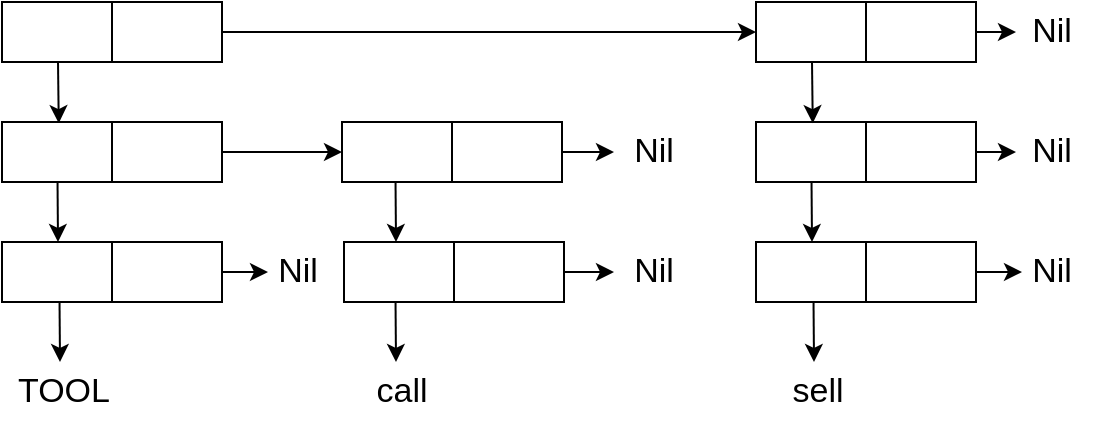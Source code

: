 <mxfile version="20.8.18" type="device"><diagram name="Страница 1" id="NMt-MFmWjL-iqUVH-wSK"><mxGraphModel dx="1050" dy="483" grid="1" gridSize="10" guides="1" tooltips="1" connect="1" arrows="1" fold="1" page="1" pageScale="1" pageWidth="827" pageHeight="1169" math="0" shadow="0"><root><mxCell id="0"/><mxCell id="1" parent="0"/><mxCell id="soEjkPzyKsZZ0691d658-27" value="" style="shape=table;startSize=0;container=1;collapsible=0;childLayout=tableLayout;fontSize=16;" vertex="1" parent="1"><mxGeometry x="103" y="130" width="110" height="30" as="geometry"/></mxCell><mxCell id="soEjkPzyKsZZ0691d658-28" value="" style="shape=tableRow;horizontal=0;startSize=0;swimlaneHead=0;swimlaneBody=0;strokeColor=inherit;top=0;left=0;bottom=0;right=0;collapsible=0;dropTarget=0;fillColor=none;points=[[0,0.5],[1,0.5]];portConstraint=eastwest;fontSize=16;" vertex="1" parent="soEjkPzyKsZZ0691d658-27"><mxGeometry width="110" height="30" as="geometry"/></mxCell><mxCell id="soEjkPzyKsZZ0691d658-29" value="" style="shape=partialRectangle;html=1;whiteSpace=wrap;connectable=0;strokeColor=inherit;overflow=hidden;fillColor=none;top=0;left=0;bottom=0;right=0;pointerEvents=1;fontSize=16;" vertex="1" parent="soEjkPzyKsZZ0691d658-28"><mxGeometry width="55" height="30" as="geometry"><mxRectangle width="55" height="30" as="alternateBounds"/></mxGeometry></mxCell><mxCell id="soEjkPzyKsZZ0691d658-30" value="" style="shape=partialRectangle;html=1;whiteSpace=wrap;connectable=0;strokeColor=inherit;overflow=hidden;fillColor=none;top=0;left=0;bottom=0;right=0;pointerEvents=1;fontSize=16;" vertex="1" parent="soEjkPzyKsZZ0691d658-28"><mxGeometry x="55" width="55" height="30" as="geometry"><mxRectangle width="55" height="30" as="alternateBounds"/></mxGeometry></mxCell><mxCell id="soEjkPzyKsZZ0691d658-31" value="" style="endArrow=classic;html=1;rounded=0;entryX=0.258;entryY=0.02;entryDx=0;entryDy=0;entryPerimeter=0;" edge="1" parent="1"><mxGeometry width="50" height="50" relative="1" as="geometry"><mxPoint x="131" y="160" as="sourcePoint"/><mxPoint x="131.38" y="190.6" as="targetPoint"/></mxGeometry></mxCell><mxCell id="soEjkPzyKsZZ0691d658-32" value="" style="shape=table;startSize=0;container=1;collapsible=0;childLayout=tableLayout;fontSize=16;" vertex="1" parent="1"><mxGeometry x="480" y="190" width="110" height="30" as="geometry"/></mxCell><mxCell id="soEjkPzyKsZZ0691d658-33" value="" style="shape=tableRow;horizontal=0;startSize=0;swimlaneHead=0;swimlaneBody=0;strokeColor=inherit;top=0;left=0;bottom=0;right=0;collapsible=0;dropTarget=0;fillColor=none;points=[[0,0.5],[1,0.5]];portConstraint=eastwest;fontSize=16;" vertex="1" parent="soEjkPzyKsZZ0691d658-32"><mxGeometry width="110" height="30" as="geometry"/></mxCell><mxCell id="soEjkPzyKsZZ0691d658-34" value="" style="shape=partialRectangle;html=1;whiteSpace=wrap;connectable=0;strokeColor=inherit;overflow=hidden;fillColor=none;top=0;left=0;bottom=0;right=0;pointerEvents=1;fontSize=16;" vertex="1" parent="soEjkPzyKsZZ0691d658-33"><mxGeometry width="55" height="30" as="geometry"><mxRectangle width="55" height="30" as="alternateBounds"/></mxGeometry></mxCell><mxCell id="soEjkPzyKsZZ0691d658-35" value="" style="shape=partialRectangle;html=1;whiteSpace=wrap;connectable=0;strokeColor=inherit;overflow=hidden;fillColor=none;top=0;left=0;bottom=0;right=0;pointerEvents=1;fontSize=16;" vertex="1" parent="soEjkPzyKsZZ0691d658-33"><mxGeometry x="55" width="55" height="30" as="geometry"><mxRectangle width="55" height="30" as="alternateBounds"/></mxGeometry></mxCell><mxCell id="soEjkPzyKsZZ0691d658-36" value="" style="endArrow=classic;html=1;rounded=0;exitX=0.223;exitY=1.045;exitDx=0;exitDy=0;exitPerimeter=0;entryX=0.5;entryY=0;entryDx=0;entryDy=0;" edge="1" parent="1"><mxGeometry width="50" height="50" relative="1" as="geometry"><mxPoint x="507.76" y="219.8" as="sourcePoint"/><mxPoint x="508" y="250" as="targetPoint"/></mxGeometry></mxCell><mxCell id="soEjkPzyKsZZ0691d658-37" value="" style="shape=table;startSize=0;container=1;collapsible=0;childLayout=tableLayout;fontSize=16;" vertex="1" parent="1"><mxGeometry x="480" y="250" width="110" height="30" as="geometry"/></mxCell><mxCell id="soEjkPzyKsZZ0691d658-38" value="" style="shape=tableRow;horizontal=0;startSize=0;swimlaneHead=0;swimlaneBody=0;strokeColor=inherit;top=0;left=0;bottom=0;right=0;collapsible=0;dropTarget=0;fillColor=none;points=[[0,0.5],[1,0.5]];portConstraint=eastwest;fontSize=16;" vertex="1" parent="soEjkPzyKsZZ0691d658-37"><mxGeometry width="110" height="30" as="geometry"/></mxCell><mxCell id="soEjkPzyKsZZ0691d658-39" value="" style="shape=partialRectangle;html=1;whiteSpace=wrap;connectable=0;strokeColor=inherit;overflow=hidden;fillColor=none;top=0;left=0;bottom=0;right=0;pointerEvents=1;fontSize=16;" vertex="1" parent="soEjkPzyKsZZ0691d658-38"><mxGeometry width="55" height="30" as="geometry"><mxRectangle width="55" height="30" as="alternateBounds"/></mxGeometry></mxCell><mxCell id="soEjkPzyKsZZ0691d658-40" value="" style="shape=partialRectangle;html=1;whiteSpace=wrap;connectable=0;strokeColor=inherit;overflow=hidden;fillColor=none;top=0;left=0;bottom=0;right=0;pointerEvents=1;fontSize=16;" vertex="1" parent="soEjkPzyKsZZ0691d658-38"><mxGeometry x="55" width="55" height="30" as="geometry"><mxRectangle width="55" height="30" as="alternateBounds"/></mxGeometry></mxCell><mxCell id="soEjkPzyKsZZ0691d658-41" value="" style="endArrow=classic;html=1;rounded=0;exitX=0.223;exitY=1.045;exitDx=0;exitDy=0;exitPerimeter=0;entryX=0.5;entryY=0;entryDx=0;entryDy=0;" edge="1" parent="1"><mxGeometry width="50" height="50" relative="1" as="geometry"><mxPoint x="508.76" y="279.8" as="sourcePoint"/><mxPoint x="509" y="310" as="targetPoint"/></mxGeometry></mxCell><mxCell id="soEjkPzyKsZZ0691d658-42" value="&lt;font style=&quot;font-size: 17px;&quot;&gt;sell&lt;/font&gt;" style="text;html=1;strokeColor=none;fillColor=none;align=center;verticalAlign=middle;whiteSpace=wrap;rounded=0;" vertex="1" parent="1"><mxGeometry x="481" y="310" width="60" height="30" as="geometry"/></mxCell><mxCell id="soEjkPzyKsZZ0691d658-43" value="" style="endArrow=classic;html=1;rounded=0;fontSize=17;exitX=1;exitY=0.5;exitDx=0;exitDy=0;" edge="1" parent="1" source="soEjkPzyKsZZ0691d658-38"><mxGeometry width="50" height="50" relative="1" as="geometry"><mxPoint x="575" y="340" as="sourcePoint"/><mxPoint x="613" y="265" as="targetPoint"/></mxGeometry></mxCell><mxCell id="soEjkPzyKsZZ0691d658-44" value="Nil" style="text;html=1;strokeColor=none;fillColor=none;align=center;verticalAlign=middle;whiteSpace=wrap;rounded=0;fontSize=17;" vertex="1" parent="1"><mxGeometry x="598" y="250" width="60" height="30" as="geometry"/></mxCell><mxCell id="soEjkPzyKsZZ0691d658-45" value="" style="shape=table;startSize=0;container=1;collapsible=0;childLayout=tableLayout;fontSize=16;" vertex="1" parent="1"><mxGeometry x="480" y="130" width="110" height="30" as="geometry"/></mxCell><mxCell id="soEjkPzyKsZZ0691d658-46" value="" style="shape=tableRow;horizontal=0;startSize=0;swimlaneHead=0;swimlaneBody=0;strokeColor=inherit;top=0;left=0;bottom=0;right=0;collapsible=0;dropTarget=0;fillColor=none;points=[[0,0.5],[1,0.5]];portConstraint=eastwest;fontSize=16;" vertex="1" parent="soEjkPzyKsZZ0691d658-45"><mxGeometry width="110" height="30" as="geometry"/></mxCell><mxCell id="soEjkPzyKsZZ0691d658-47" value="" style="shape=partialRectangle;html=1;whiteSpace=wrap;connectable=0;strokeColor=inherit;overflow=hidden;fillColor=none;top=0;left=0;bottom=0;right=0;pointerEvents=1;fontSize=16;" vertex="1" parent="soEjkPzyKsZZ0691d658-46"><mxGeometry width="55" height="30" as="geometry"><mxRectangle width="55" height="30" as="alternateBounds"/></mxGeometry></mxCell><mxCell id="soEjkPzyKsZZ0691d658-48" value="" style="shape=partialRectangle;html=1;whiteSpace=wrap;connectable=0;strokeColor=inherit;overflow=hidden;fillColor=none;top=0;left=0;bottom=0;right=0;pointerEvents=1;fontSize=16;" vertex="1" parent="soEjkPzyKsZZ0691d658-46"><mxGeometry x="55" width="55" height="30" as="geometry"><mxRectangle width="55" height="30" as="alternateBounds"/></mxGeometry></mxCell><mxCell id="soEjkPzyKsZZ0691d658-49" value="" style="endArrow=classic;html=1;rounded=0;entryX=0.258;entryY=0.02;entryDx=0;entryDy=0;entryPerimeter=0;" edge="1" parent="1" target="soEjkPzyKsZZ0691d658-33"><mxGeometry width="50" height="50" relative="1" as="geometry"><mxPoint x="508" y="160" as="sourcePoint"/><mxPoint x="632" y="260" as="targetPoint"/></mxGeometry></mxCell><mxCell id="soEjkPzyKsZZ0691d658-51" value="" style="endArrow=classic;html=1;rounded=0;exitX=1;exitY=0.5;exitDx=0;exitDy=0;entryX=0;entryY=0.5;entryDx=0;entryDy=0;" edge="1" parent="1" source="soEjkPzyKsZZ0691d658-28" target="soEjkPzyKsZZ0691d658-46"><mxGeometry width="50" height="50" relative="1" as="geometry"><mxPoint x="390" y="310" as="sourcePoint"/><mxPoint x="440" y="260" as="targetPoint"/></mxGeometry></mxCell><mxCell id="soEjkPzyKsZZ0691d658-52" value="" style="shape=table;startSize=0;container=1;collapsible=0;childLayout=tableLayout;fontSize=16;" vertex="1" parent="1"><mxGeometry x="103" y="190" width="110" height="30" as="geometry"/></mxCell><mxCell id="soEjkPzyKsZZ0691d658-53" value="" style="shape=tableRow;horizontal=0;startSize=0;swimlaneHead=0;swimlaneBody=0;strokeColor=inherit;top=0;left=0;bottom=0;right=0;collapsible=0;dropTarget=0;fillColor=none;points=[[0,0.5],[1,0.5]];portConstraint=eastwest;fontSize=16;" vertex="1" parent="soEjkPzyKsZZ0691d658-52"><mxGeometry width="110" height="30" as="geometry"/></mxCell><mxCell id="soEjkPzyKsZZ0691d658-54" value="" style="shape=partialRectangle;html=1;whiteSpace=wrap;connectable=0;strokeColor=inherit;overflow=hidden;fillColor=none;top=0;left=0;bottom=0;right=0;pointerEvents=1;fontSize=16;" vertex="1" parent="soEjkPzyKsZZ0691d658-53"><mxGeometry width="55" height="30" as="geometry"><mxRectangle width="55" height="30" as="alternateBounds"/></mxGeometry></mxCell><mxCell id="soEjkPzyKsZZ0691d658-55" value="" style="shape=partialRectangle;html=1;whiteSpace=wrap;connectable=0;strokeColor=inherit;overflow=hidden;fillColor=none;top=0;left=0;bottom=0;right=0;pointerEvents=1;fontSize=16;" vertex="1" parent="soEjkPzyKsZZ0691d658-53"><mxGeometry x="55" width="55" height="30" as="geometry"><mxRectangle width="55" height="30" as="alternateBounds"/></mxGeometry></mxCell><mxCell id="soEjkPzyKsZZ0691d658-56" value="" style="endArrow=classic;html=1;rounded=0;exitX=0.223;exitY=1.045;exitDx=0;exitDy=0;exitPerimeter=0;entryX=0.5;entryY=0;entryDx=0;entryDy=0;" edge="1" parent="1"><mxGeometry width="50" height="50" relative="1" as="geometry"><mxPoint x="130.76" y="219.8" as="sourcePoint"/><mxPoint x="131" y="250" as="targetPoint"/></mxGeometry></mxCell><mxCell id="soEjkPzyKsZZ0691d658-57" value="" style="endArrow=classic;html=1;rounded=0;fontSize=17;exitX=1;exitY=0.5;exitDx=0;exitDy=0;entryX=0;entryY=0.5;entryDx=0;entryDy=0;" edge="1" parent="1" source="soEjkPzyKsZZ0691d658-53" target="soEjkPzyKsZZ0691d658-59"><mxGeometry width="50" height="50" relative="1" as="geometry"><mxPoint x="152" y="270" as="sourcePoint"/><mxPoint x="222" y="205" as="targetPoint"/></mxGeometry></mxCell><mxCell id="soEjkPzyKsZZ0691d658-58" value="" style="shape=table;startSize=0;container=1;collapsible=0;childLayout=tableLayout;fontSize=16;" vertex="1" parent="1"><mxGeometry x="273" y="190" width="110" height="30" as="geometry"/></mxCell><mxCell id="soEjkPzyKsZZ0691d658-59" value="" style="shape=tableRow;horizontal=0;startSize=0;swimlaneHead=0;swimlaneBody=0;strokeColor=inherit;top=0;left=0;bottom=0;right=0;collapsible=0;dropTarget=0;fillColor=none;points=[[0,0.5],[1,0.5]];portConstraint=eastwest;fontSize=16;" vertex="1" parent="soEjkPzyKsZZ0691d658-58"><mxGeometry width="110" height="30" as="geometry"/></mxCell><mxCell id="soEjkPzyKsZZ0691d658-60" value="" style="shape=partialRectangle;html=1;whiteSpace=wrap;connectable=0;strokeColor=inherit;overflow=hidden;fillColor=none;top=0;left=0;bottom=0;right=0;pointerEvents=1;fontSize=16;" vertex="1" parent="soEjkPzyKsZZ0691d658-59"><mxGeometry width="55" height="30" as="geometry"><mxRectangle width="55" height="30" as="alternateBounds"/></mxGeometry></mxCell><mxCell id="soEjkPzyKsZZ0691d658-61" value="" style="shape=partialRectangle;html=1;whiteSpace=wrap;connectable=0;strokeColor=inherit;overflow=hidden;fillColor=none;top=0;left=0;bottom=0;right=0;pointerEvents=1;fontSize=16;" vertex="1" parent="soEjkPzyKsZZ0691d658-59"><mxGeometry x="55" width="55" height="30" as="geometry"><mxRectangle width="55" height="30" as="alternateBounds"/></mxGeometry></mxCell><mxCell id="soEjkPzyKsZZ0691d658-62" value="" style="endArrow=classic;html=1;rounded=0;exitX=0.223;exitY=1.045;exitDx=0;exitDy=0;exitPerimeter=0;entryX=0.5;entryY=0;entryDx=0;entryDy=0;" edge="1" parent="1"><mxGeometry width="50" height="50" relative="1" as="geometry"><mxPoint x="299.76" y="219.8" as="sourcePoint"/><mxPoint x="300" y="250" as="targetPoint"/></mxGeometry></mxCell><mxCell id="soEjkPzyKsZZ0691d658-63" value="" style="endArrow=classic;html=1;rounded=0;fontSize=17;exitX=1;exitY=0.5;exitDx=0;exitDy=0;" edge="1" parent="1" source="soEjkPzyKsZZ0691d658-59"><mxGeometry width="50" height="50" relative="1" as="geometry"><mxPoint x="359" y="280" as="sourcePoint"/><mxPoint x="409" y="205" as="targetPoint"/></mxGeometry></mxCell><mxCell id="soEjkPzyKsZZ0691d658-64" value="" style="shape=table;startSize=0;container=1;collapsible=0;childLayout=tableLayout;fontSize=16;" vertex="1" parent="1"><mxGeometry x="103" y="250" width="110" height="30" as="geometry"/></mxCell><mxCell id="soEjkPzyKsZZ0691d658-65" value="" style="shape=tableRow;horizontal=0;startSize=0;swimlaneHead=0;swimlaneBody=0;strokeColor=inherit;top=0;left=0;bottom=0;right=0;collapsible=0;dropTarget=0;fillColor=none;points=[[0,0.5],[1,0.5]];portConstraint=eastwest;fontSize=16;" vertex="1" parent="soEjkPzyKsZZ0691d658-64"><mxGeometry width="110" height="30" as="geometry"/></mxCell><mxCell id="soEjkPzyKsZZ0691d658-66" value="" style="shape=partialRectangle;html=1;whiteSpace=wrap;connectable=0;strokeColor=inherit;overflow=hidden;fillColor=none;top=0;left=0;bottom=0;right=0;pointerEvents=1;fontSize=16;" vertex="1" parent="soEjkPzyKsZZ0691d658-65"><mxGeometry width="55" height="30" as="geometry"><mxRectangle width="55" height="30" as="alternateBounds"/></mxGeometry></mxCell><mxCell id="soEjkPzyKsZZ0691d658-67" value="" style="shape=partialRectangle;html=1;whiteSpace=wrap;connectable=0;strokeColor=inherit;overflow=hidden;fillColor=none;top=0;left=0;bottom=0;right=0;pointerEvents=1;fontSize=16;" vertex="1" parent="soEjkPzyKsZZ0691d658-65"><mxGeometry x="55" width="55" height="30" as="geometry"><mxRectangle width="55" height="30" as="alternateBounds"/></mxGeometry></mxCell><mxCell id="soEjkPzyKsZZ0691d658-68" value="" style="endArrow=classic;html=1;rounded=0;exitX=0.223;exitY=1.045;exitDx=0;exitDy=0;exitPerimeter=0;entryX=0.5;entryY=0;entryDx=0;entryDy=0;" edge="1" parent="1"><mxGeometry width="50" height="50" relative="1" as="geometry"><mxPoint x="131.76" y="279.8" as="sourcePoint"/><mxPoint x="132" y="310" as="targetPoint"/></mxGeometry></mxCell><mxCell id="soEjkPzyKsZZ0691d658-69" value="&lt;font style=&quot;font-size: 17px;&quot;&gt;TOOL&lt;/font&gt;" style="text;html=1;strokeColor=none;fillColor=none;align=center;verticalAlign=middle;whiteSpace=wrap;rounded=0;" vertex="1" parent="1"><mxGeometry x="104" y="310" width="60" height="30" as="geometry"/></mxCell><mxCell id="soEjkPzyKsZZ0691d658-70" value="" style="endArrow=classic;html=1;rounded=0;fontSize=17;exitX=1;exitY=0.5;exitDx=0;exitDy=0;" edge="1" parent="1" source="soEjkPzyKsZZ0691d658-65"><mxGeometry width="50" height="50" relative="1" as="geometry"><mxPoint x="198" y="340" as="sourcePoint"/><mxPoint x="236" y="265" as="targetPoint"/></mxGeometry></mxCell><mxCell id="soEjkPzyKsZZ0691d658-71" value="Nil" style="text;html=1;strokeColor=none;fillColor=none;align=center;verticalAlign=middle;whiteSpace=wrap;rounded=0;fontSize=17;" vertex="1" parent="1"><mxGeometry x="221" y="250" width="60" height="30" as="geometry"/></mxCell><mxCell id="soEjkPzyKsZZ0691d658-72" value="" style="shape=table;startSize=0;container=1;collapsible=0;childLayout=tableLayout;fontSize=16;" vertex="1" parent="1"><mxGeometry x="274" y="250" width="110" height="30" as="geometry"/></mxCell><mxCell id="soEjkPzyKsZZ0691d658-73" value="" style="shape=tableRow;horizontal=0;startSize=0;swimlaneHead=0;swimlaneBody=0;strokeColor=inherit;top=0;left=0;bottom=0;right=0;collapsible=0;dropTarget=0;fillColor=none;points=[[0,0.5],[1,0.5]];portConstraint=eastwest;fontSize=16;" vertex="1" parent="soEjkPzyKsZZ0691d658-72"><mxGeometry width="110" height="30" as="geometry"/></mxCell><mxCell id="soEjkPzyKsZZ0691d658-74" value="" style="shape=partialRectangle;html=1;whiteSpace=wrap;connectable=0;strokeColor=inherit;overflow=hidden;fillColor=none;top=0;left=0;bottom=0;right=0;pointerEvents=1;fontSize=16;" vertex="1" parent="soEjkPzyKsZZ0691d658-73"><mxGeometry width="55" height="30" as="geometry"><mxRectangle width="55" height="30" as="alternateBounds"/></mxGeometry></mxCell><mxCell id="soEjkPzyKsZZ0691d658-75" value="" style="shape=partialRectangle;html=1;whiteSpace=wrap;connectable=0;strokeColor=inherit;overflow=hidden;fillColor=none;top=0;left=0;bottom=0;right=0;pointerEvents=1;fontSize=16;" vertex="1" parent="soEjkPzyKsZZ0691d658-73"><mxGeometry x="55" width="55" height="30" as="geometry"><mxRectangle width="55" height="30" as="alternateBounds"/></mxGeometry></mxCell><mxCell id="soEjkPzyKsZZ0691d658-76" value="" style="endArrow=classic;html=1;rounded=0;exitX=0.223;exitY=1.045;exitDx=0;exitDy=0;exitPerimeter=0;entryX=0.5;entryY=0;entryDx=0;entryDy=0;" edge="1" parent="1"><mxGeometry width="50" height="50" relative="1" as="geometry"><mxPoint x="299.76" y="279.8" as="sourcePoint"/><mxPoint x="300" y="310" as="targetPoint"/></mxGeometry></mxCell><mxCell id="soEjkPzyKsZZ0691d658-77" value="&lt;font style=&quot;font-size: 17px;&quot;&gt;call&lt;/font&gt;" style="text;html=1;strokeColor=none;fillColor=none;align=center;verticalAlign=middle;whiteSpace=wrap;rounded=0;" vertex="1" parent="1"><mxGeometry x="273" y="310" width="60" height="30" as="geometry"/></mxCell><mxCell id="soEjkPzyKsZZ0691d658-78" value="" style="endArrow=classic;html=1;rounded=0;fontSize=17;exitX=1;exitY=0.5;exitDx=0;exitDy=0;" edge="1" parent="1" source="soEjkPzyKsZZ0691d658-73"><mxGeometry width="50" height="50" relative="1" as="geometry"><mxPoint x="359" y="340" as="sourcePoint"/><mxPoint x="409" y="265" as="targetPoint"/></mxGeometry></mxCell><mxCell id="soEjkPzyKsZZ0691d658-79" value="Nil" style="text;html=1;strokeColor=none;fillColor=none;align=center;verticalAlign=middle;whiteSpace=wrap;rounded=0;fontSize=17;" vertex="1" parent="1"><mxGeometry x="399" y="190" width="60" height="30" as="geometry"/></mxCell><mxCell id="soEjkPzyKsZZ0691d658-80" value="Nil" style="text;html=1;strokeColor=none;fillColor=none;align=center;verticalAlign=middle;whiteSpace=wrap;rounded=0;fontSize=17;" vertex="1" parent="1"><mxGeometry x="399" y="250" width="60" height="30" as="geometry"/></mxCell><mxCell id="soEjkPzyKsZZ0691d658-81" value="" style="endArrow=classic;html=1;rounded=0;exitX=1;exitY=0.5;exitDx=0;exitDy=0;" edge="1" parent="1" source="soEjkPzyKsZZ0691d658-33"><mxGeometry width="50" height="50" relative="1" as="geometry"><mxPoint x="390" y="280" as="sourcePoint"/><mxPoint x="610" y="205" as="targetPoint"/></mxGeometry></mxCell><mxCell id="soEjkPzyKsZZ0691d658-82" value="" style="endArrow=classic;html=1;rounded=0;exitX=1;exitY=0.5;exitDx=0;exitDy=0;" edge="1" parent="1" source="soEjkPzyKsZZ0691d658-46"><mxGeometry width="50" height="50" relative="1" as="geometry"><mxPoint x="390" y="280" as="sourcePoint"/><mxPoint x="610" y="145" as="targetPoint"/></mxGeometry></mxCell><mxCell id="soEjkPzyKsZZ0691d658-83" value="Nil" style="text;html=1;strokeColor=none;fillColor=none;align=center;verticalAlign=middle;whiteSpace=wrap;rounded=0;fontSize=17;" vertex="1" parent="1"><mxGeometry x="598" y="190" width="60" height="30" as="geometry"/></mxCell><mxCell id="soEjkPzyKsZZ0691d658-84" value="Nil" style="text;html=1;strokeColor=none;fillColor=none;align=center;verticalAlign=middle;whiteSpace=wrap;rounded=0;fontSize=17;" vertex="1" parent="1"><mxGeometry x="598" y="130" width="60" height="30" as="geometry"/></mxCell></root></mxGraphModel></diagram></mxfile>